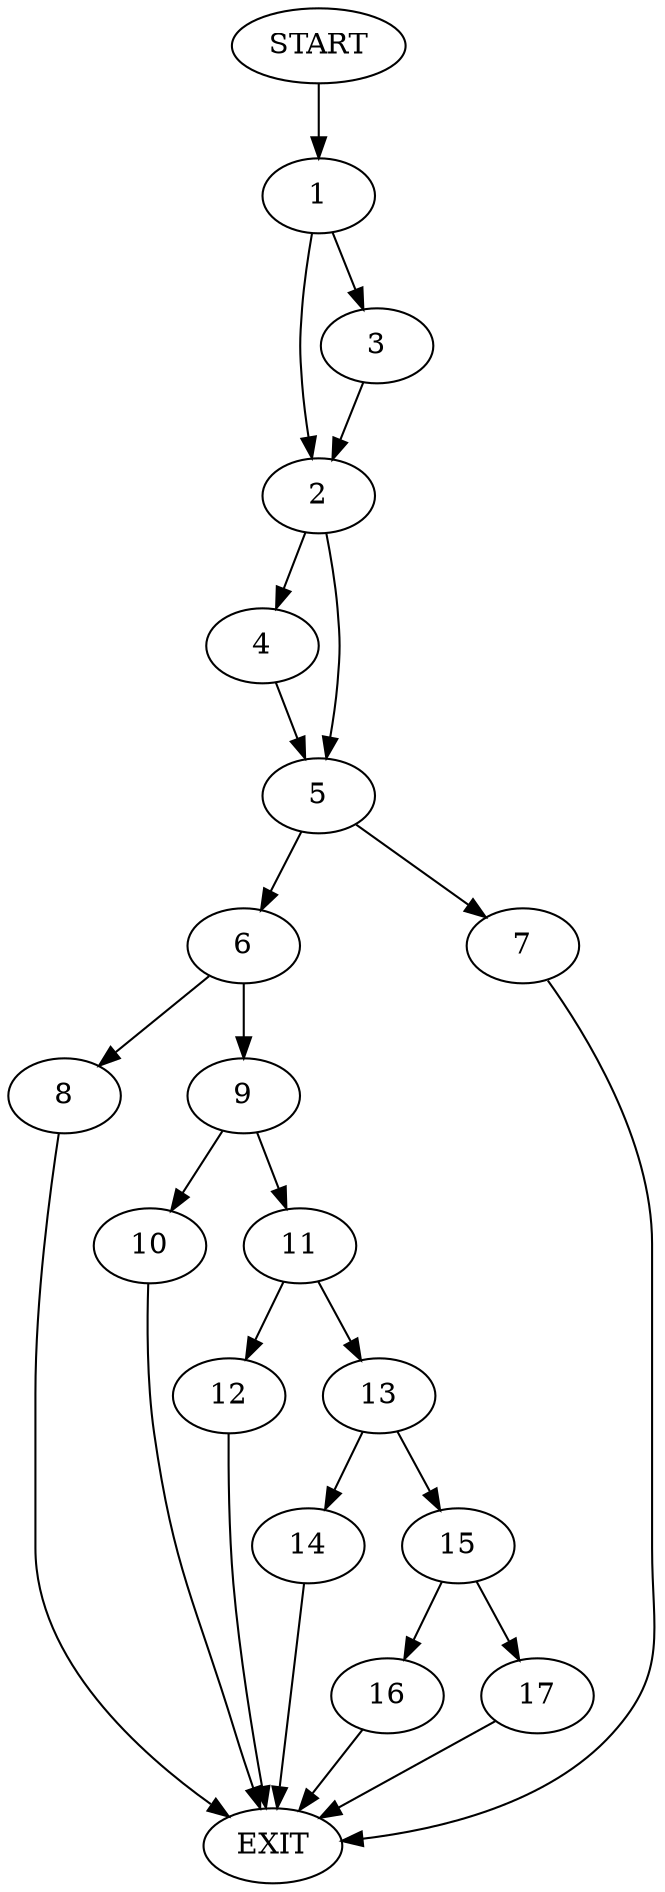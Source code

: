 digraph {
0 [label="START"]
18 [label="EXIT"]
0 -> 1
1 -> 2
1 -> 3
2 -> 4
2 -> 5
3 -> 2
4 -> 5
5 -> 6
5 -> 7
7 -> 18
6 -> 8
6 -> 9
9 -> 10
9 -> 11
8 -> 18
11 -> 12
11 -> 13
10 -> 18
13 -> 14
13 -> 15
12 -> 18
14 -> 18
15 -> 16
15 -> 17
16 -> 18
17 -> 18
}
